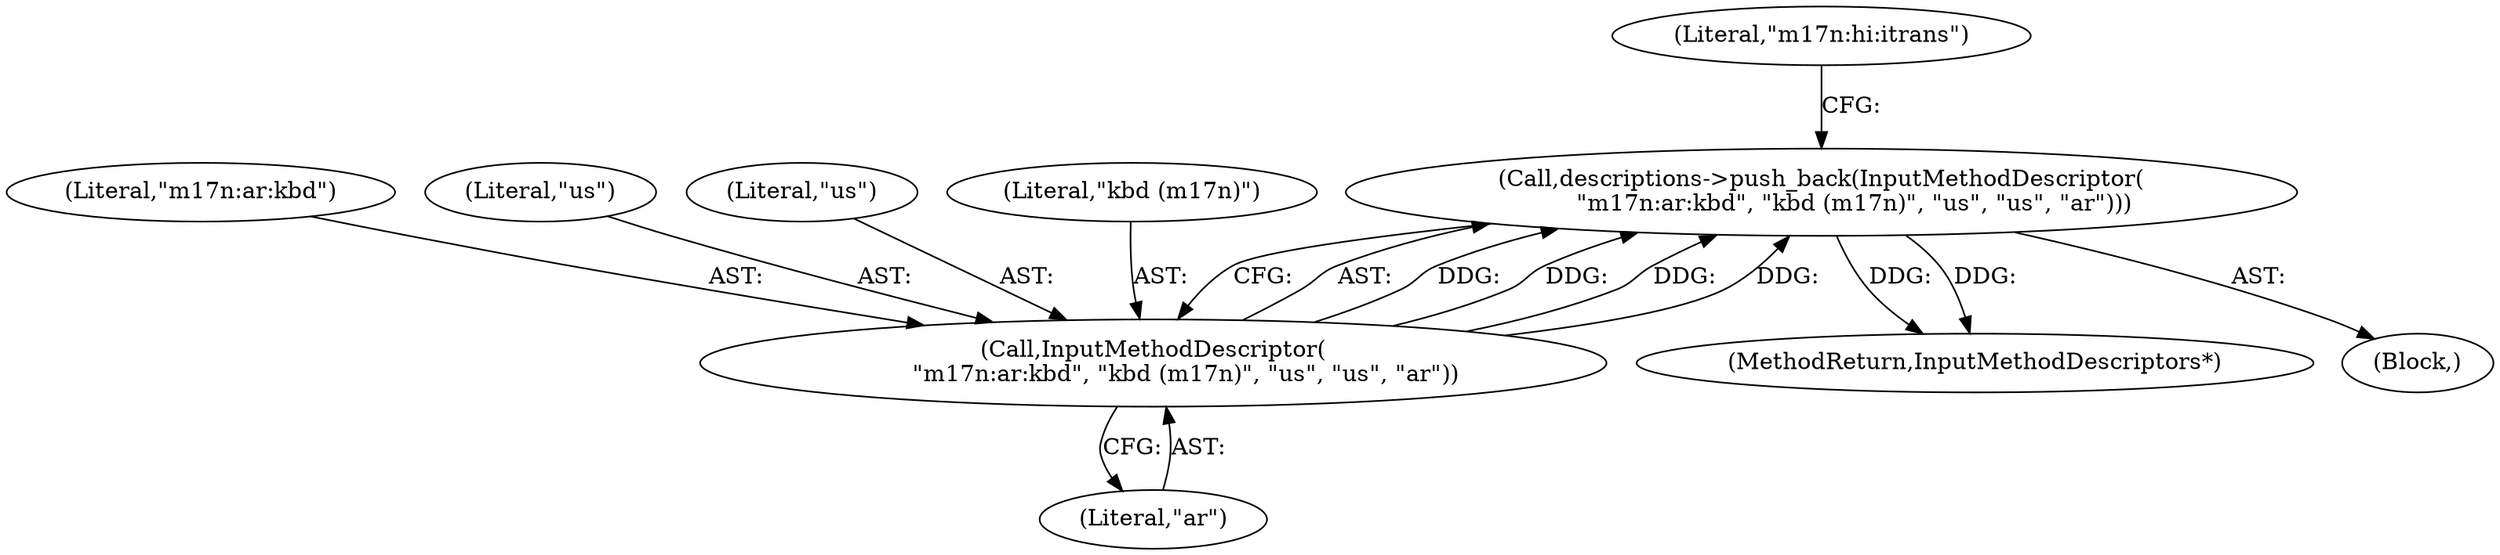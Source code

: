 digraph "1_Chrome_dc7b094a338c6c521f918f478e993f0f74bbea0d_12@del" {
"1000341" [label="(Call,descriptions->push_back(InputMethodDescriptor(\n         \"m17n:ar:kbd\", \"kbd (m17n)\", \"us\", \"us\", \"ar\")))"];
"1000342" [label="(Call,InputMethodDescriptor(\n         \"m17n:ar:kbd\", \"kbd (m17n)\", \"us\", \"us\", \"ar\"))"];
"1000342" [label="(Call,InputMethodDescriptor(\n         \"m17n:ar:kbd\", \"kbd (m17n)\", \"us\", \"us\", \"ar\"))"];
"1000343" [label="(Literal,\"m17n:ar:kbd\")"];
"1000346" [label="(Literal,\"us\")"];
"1000581" [label="(MethodReturn,InputMethodDescriptors*)"];
"1000350" [label="(Literal,\"m17n:hi:itrans\")"];
"1000341" [label="(Call,descriptions->push_back(InputMethodDescriptor(\n         \"m17n:ar:kbd\", \"kbd (m17n)\", \"us\", \"us\", \"ar\")))"];
"1000345" [label="(Literal,\"us\")"];
"1000347" [label="(Literal,\"ar\")"];
"1000101" [label="(Block,)"];
"1000344" [label="(Literal,\"kbd (m17n)\")"];
"1000341" -> "1000101"  [label="AST: "];
"1000341" -> "1000342"  [label="CFG: "];
"1000342" -> "1000341"  [label="AST: "];
"1000350" -> "1000341"  [label="CFG: "];
"1000341" -> "1000581"  [label="DDG: "];
"1000341" -> "1000581"  [label="DDG: "];
"1000342" -> "1000341"  [label="DDG: "];
"1000342" -> "1000341"  [label="DDG: "];
"1000342" -> "1000341"  [label="DDG: "];
"1000342" -> "1000341"  [label="DDG: "];
"1000342" -> "1000347"  [label="CFG: "];
"1000343" -> "1000342"  [label="AST: "];
"1000344" -> "1000342"  [label="AST: "];
"1000345" -> "1000342"  [label="AST: "];
"1000346" -> "1000342"  [label="AST: "];
"1000347" -> "1000342"  [label="AST: "];
}
